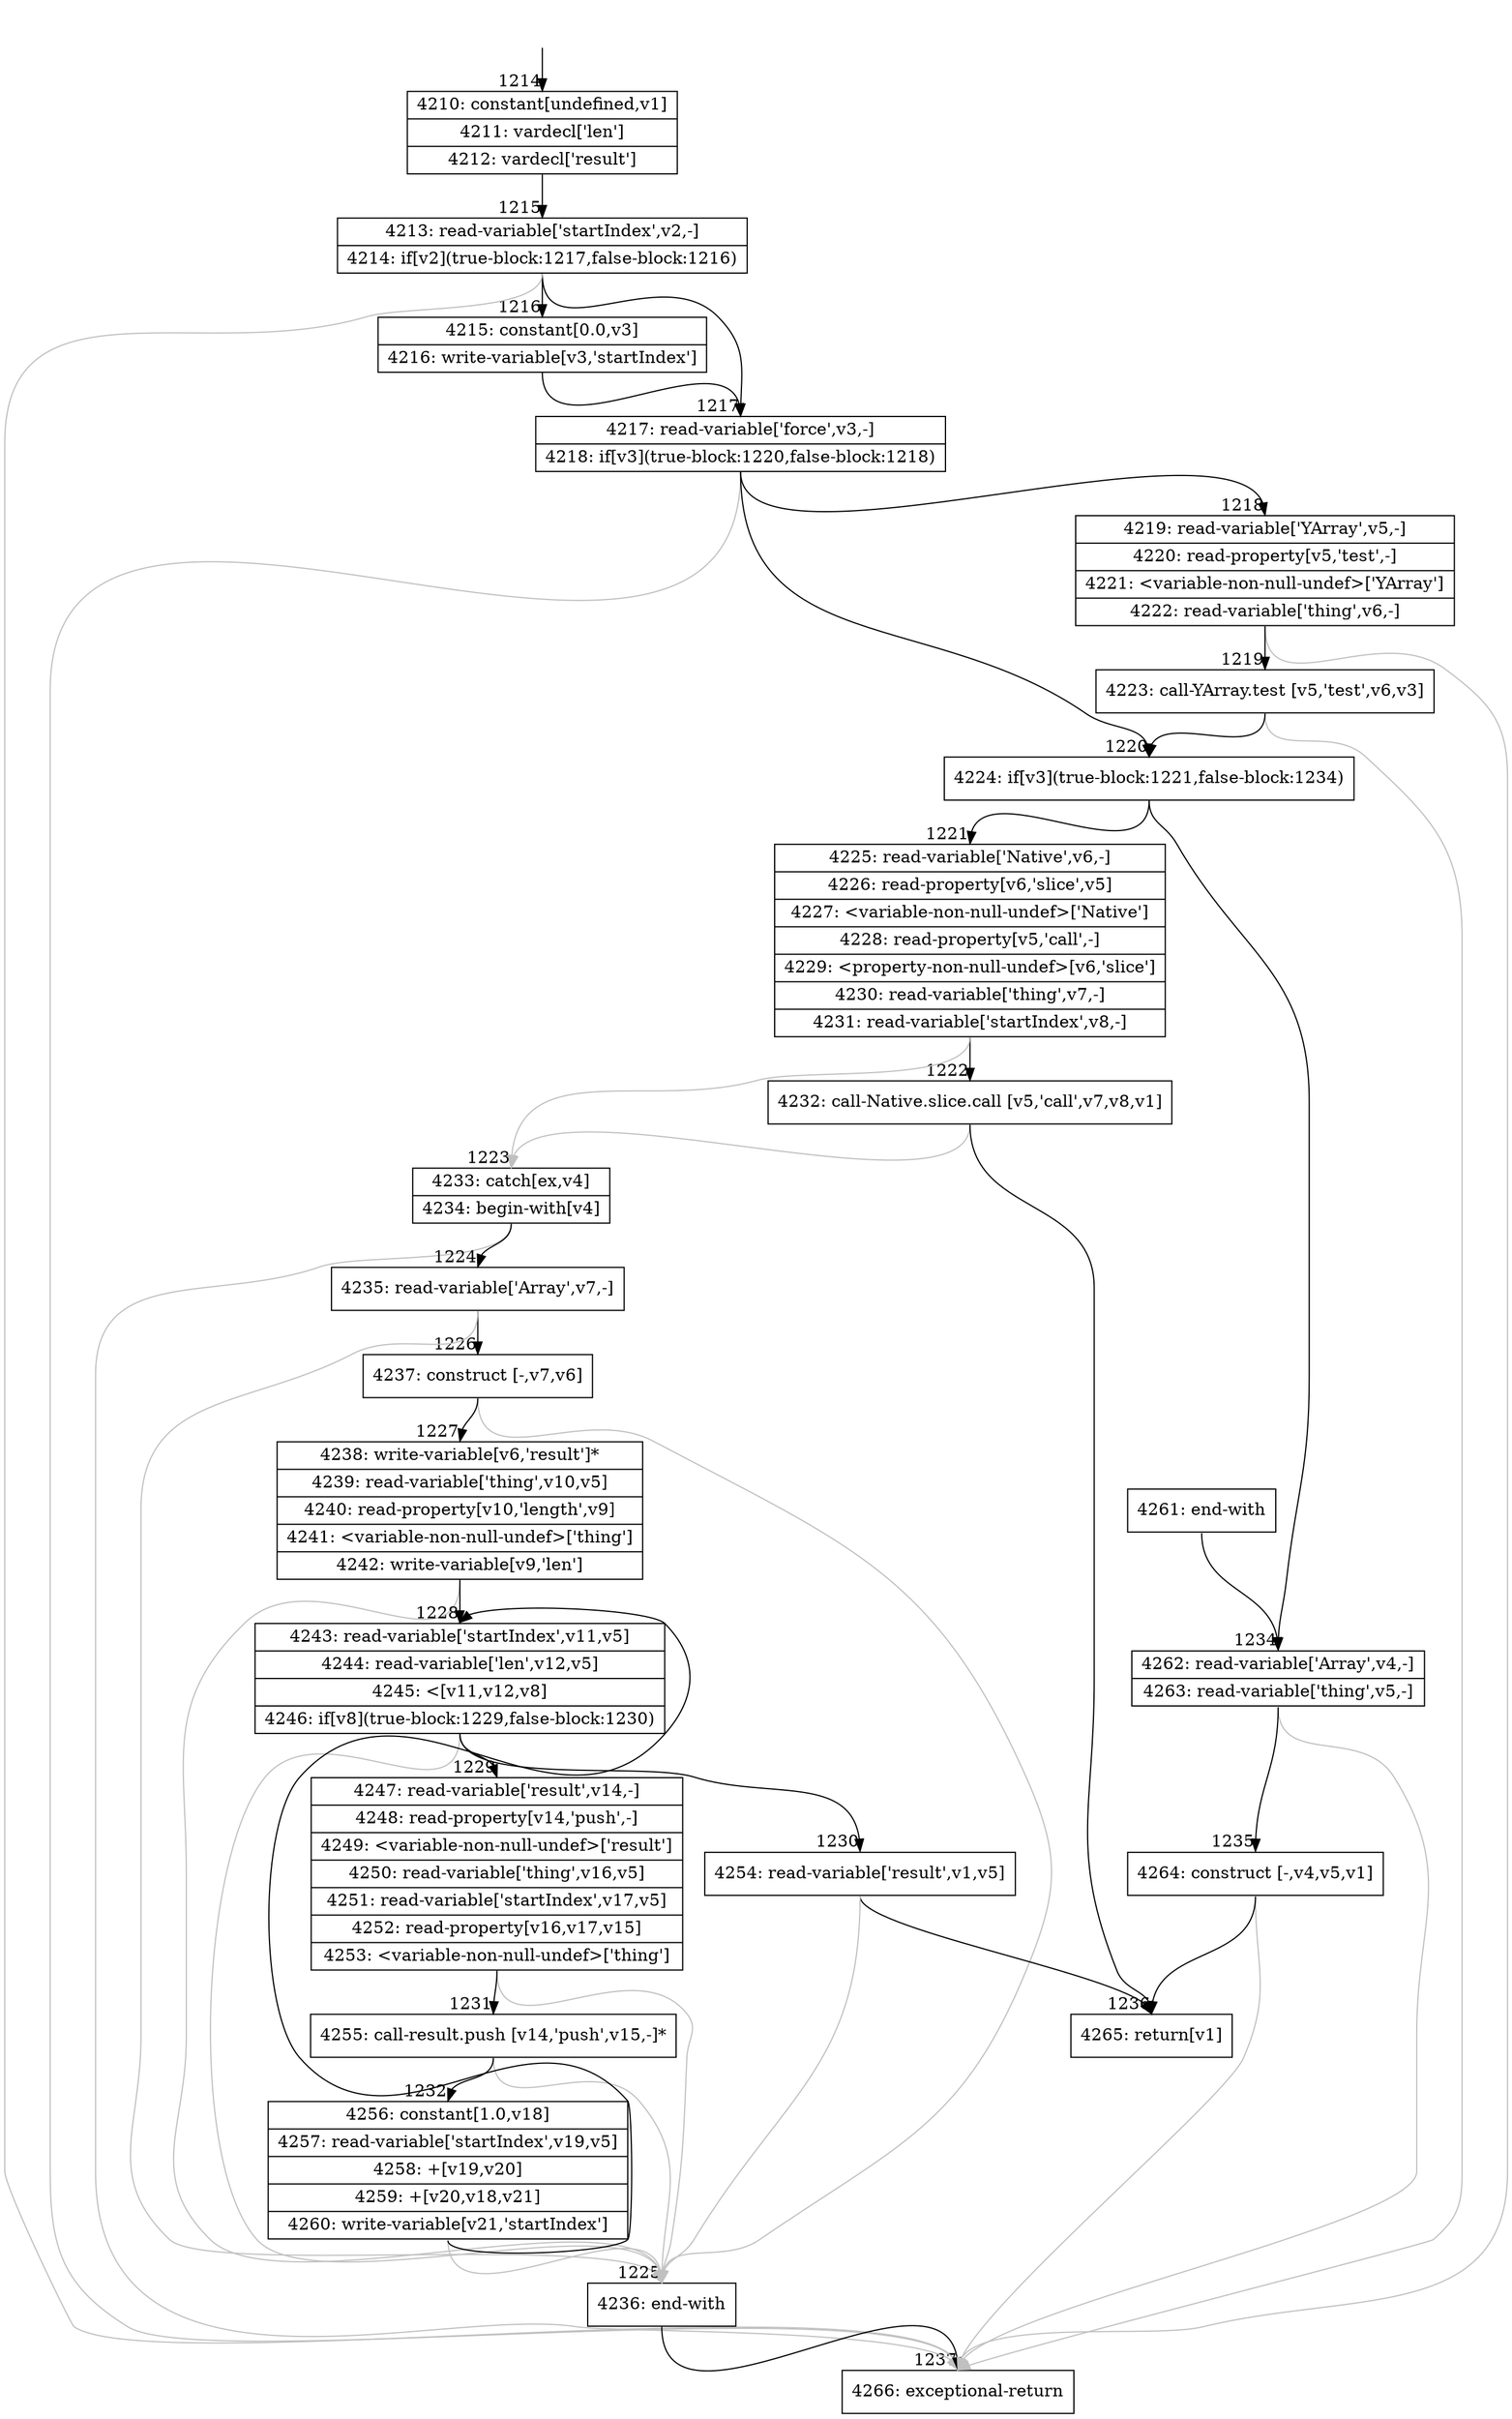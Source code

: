 digraph {
rankdir="TD"
BB_entry67[shape=none,label=""];
BB_entry67 -> BB1214 [tailport=s, headport=n, headlabel="    1214"]
BB1214 [shape=record label="{4210: constant[undefined,v1]|4211: vardecl['len']|4212: vardecl['result']}" ] 
BB1214 -> BB1215 [tailport=s, headport=n, headlabel="      1215"]
BB1215 [shape=record label="{4213: read-variable['startIndex',v2,-]|4214: if[v2](true-block:1217,false-block:1216)}" ] 
BB1215 -> BB1217 [tailport=s, headport=n, headlabel="      1217"]
BB1215 -> BB1216 [tailport=s, headport=n, headlabel="      1216"]
BB1215 -> BB1237 [tailport=s, headport=n, color=gray, headlabel="      1237"]
BB1216 [shape=record label="{4215: constant[0.0,v3]|4216: write-variable[v3,'startIndex']}" ] 
BB1216 -> BB1217 [tailport=s, headport=n]
BB1217 [shape=record label="{4217: read-variable['force',v3,-]|4218: if[v3](true-block:1220,false-block:1218)}" ] 
BB1217 -> BB1220 [tailport=s, headport=n, headlabel="      1220"]
BB1217 -> BB1218 [tailport=s, headport=n, headlabel="      1218"]
BB1217 -> BB1237 [tailport=s, headport=n, color=gray]
BB1218 [shape=record label="{4219: read-variable['YArray',v5,-]|4220: read-property[v5,'test',-]|4221: \<variable-non-null-undef\>['YArray']|4222: read-variable['thing',v6,-]}" ] 
BB1218 -> BB1219 [tailport=s, headport=n, headlabel="      1219"]
BB1218 -> BB1237 [tailport=s, headport=n, color=gray]
BB1219 [shape=record label="{4223: call-YArray.test [v5,'test',v6,v3]}" ] 
BB1219 -> BB1220 [tailport=s, headport=n]
BB1219 -> BB1237 [tailport=s, headport=n, color=gray]
BB1220 [shape=record label="{4224: if[v3](true-block:1221,false-block:1234)}" ] 
BB1220 -> BB1221 [tailport=s, headport=n, headlabel="      1221"]
BB1220 -> BB1234 [tailport=s, headport=n, headlabel="      1234"]
BB1221 [shape=record label="{4225: read-variable['Native',v6,-]|4226: read-property[v6,'slice',v5]|4227: \<variable-non-null-undef\>['Native']|4228: read-property[v5,'call',-]|4229: \<property-non-null-undef\>[v6,'slice']|4230: read-variable['thing',v7,-]|4231: read-variable['startIndex',v8,-]}" ] 
BB1221 -> BB1222 [tailport=s, headport=n, headlabel="      1222"]
BB1221 -> BB1223 [tailport=s, headport=n, color=gray, headlabel="      1223"]
BB1222 [shape=record label="{4232: call-Native.slice.call [v5,'call',v7,v8,v1]}" ] 
BB1222 -> BB1236 [tailport=s, headport=n, headlabel="      1236"]
BB1222 -> BB1223 [tailport=s, headport=n, color=gray]
BB1223 [shape=record label="{4233: catch[ex,v4]|4234: begin-with[v4]}" ] 
BB1223 -> BB1224 [tailport=s, headport=n, headlabel="      1224"]
BB1223 -> BB1237 [tailport=s, headport=n, color=gray]
BB1224 [shape=record label="{4235: read-variable['Array',v7,-]}" ] 
BB1224 -> BB1226 [tailport=s, headport=n, headlabel="      1226"]
BB1224 -> BB1225 [tailport=s, headport=n, color=gray, headlabel="      1225"]
BB1225 [shape=record label="{4236: end-with}" ] 
BB1225 -> BB1237 [tailport=s, headport=n]
BB1226 [shape=record label="{4237: construct [-,v7,v6]}" ] 
BB1226 -> BB1227 [tailport=s, headport=n, headlabel="      1227"]
BB1226 -> BB1225 [tailport=s, headport=n, color=gray]
BB1227 [shape=record label="{4238: write-variable[v6,'result']*|4239: read-variable['thing',v10,v5]|4240: read-property[v10,'length',v9]|4241: \<variable-non-null-undef\>['thing']|4242: write-variable[v9,'len']}" ] 
BB1227 -> BB1228 [tailport=s, headport=n, headlabel="      1228"]
BB1227 -> BB1225 [tailport=s, headport=n, color=gray]
BB1228 [shape=record label="{4243: read-variable['startIndex',v11,v5]|4244: read-variable['len',v12,v5]|4245: \<[v11,v12,v8]|4246: if[v8](true-block:1229,false-block:1230)}" ] 
BB1228 -> BB1229 [tailport=s, headport=n, headlabel="      1229"]
BB1228 -> BB1230 [tailport=s, headport=n, headlabel="      1230"]
BB1228 -> BB1225 [tailport=s, headport=n, color=gray]
BB1229 [shape=record label="{4247: read-variable['result',v14,-]|4248: read-property[v14,'push',-]|4249: \<variable-non-null-undef\>['result']|4250: read-variable['thing',v16,v5]|4251: read-variable['startIndex',v17,v5]|4252: read-property[v16,v17,v15]|4253: \<variable-non-null-undef\>['thing']}" ] 
BB1229 -> BB1231 [tailport=s, headport=n, headlabel="      1231"]
BB1229 -> BB1225 [tailport=s, headport=n, color=gray]
BB1230 [shape=record label="{4254: read-variable['result',v1,v5]}" ] 
BB1230 -> BB1236 [tailport=s, headport=n]
BB1230 -> BB1225 [tailport=s, headport=n, color=gray]
BB1231 [shape=record label="{4255: call-result.push [v14,'push',v15,-]*}" ] 
BB1231 -> BB1232 [tailport=s, headport=n, headlabel="      1232"]
BB1231 -> BB1225 [tailport=s, headport=n, color=gray]
BB1232 [shape=record label="{4256: constant[1.0,v18]|4257: read-variable['startIndex',v19,v5]|4258: +[v19,v20]|4259: +[v20,v18,v21]|4260: write-variable[v21,'startIndex']}" ] 
BB1232 -> BB1228 [tailport=s, headport=n]
BB1232 -> BB1225 [tailport=s, headport=n, color=gray]
BB1233 [shape=record label="{4261: end-with}" ] 
BB1233 -> BB1234 [tailport=s, headport=n]
BB1234 [shape=record label="{4262: read-variable['Array',v4,-]|4263: read-variable['thing',v5,-]}" ] 
BB1234 -> BB1235 [tailport=s, headport=n, headlabel="      1235"]
BB1234 -> BB1237 [tailport=s, headport=n, color=gray]
BB1235 [shape=record label="{4264: construct [-,v4,v5,v1]}" ] 
BB1235 -> BB1236 [tailport=s, headport=n]
BB1235 -> BB1237 [tailport=s, headport=n, color=gray]
BB1236 [shape=record label="{4265: return[v1]}" ] 
BB1237 [shape=record label="{4266: exceptional-return}" ] 
//#$~ 1988
}
